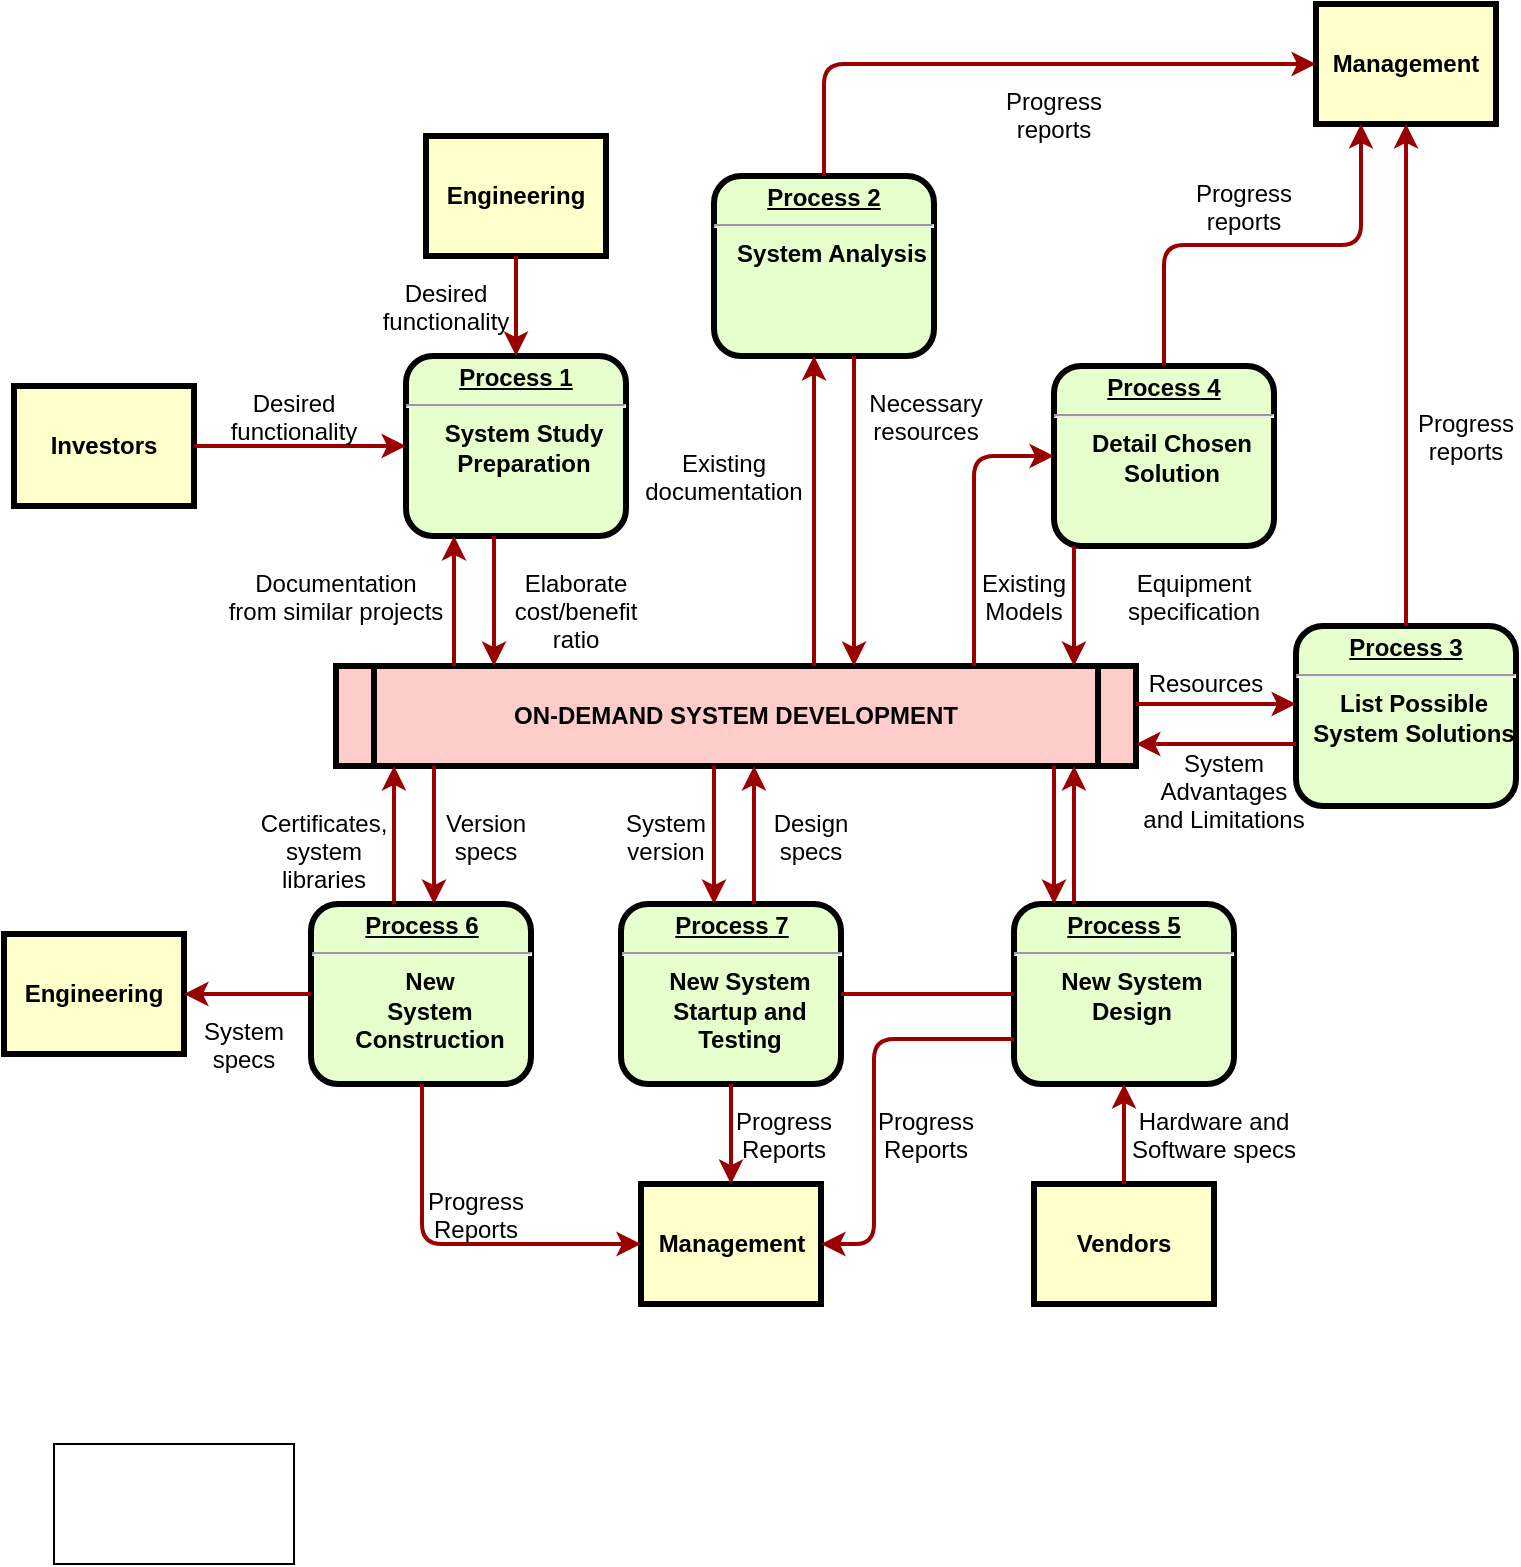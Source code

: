 <mxfile version="24.4.4" type="github">
  <diagram name="Page-1" id="c7558073-3199-34d8-9f00-42111426c3f3">
    <mxGraphModel dx="2026" dy="1119" grid="1" gridSize="10" guides="1" tooltips="1" connect="1" arrows="1" fold="1" page="1" pageScale="1" pageWidth="826" pageHeight="1169" background="none" math="0" shadow="0">
      <root>
        <mxCell id="0" />
        <mxCell id="1" parent="0" />
        <mxCell id="2" value="&lt;p style=&quot;margin: 0px; margin-top: 4px; text-align: center; text-decoration: underline;&quot;&gt;&lt;strong&gt;Process 1&lt;br /&gt;&lt;/strong&gt;&lt;/p&gt;&lt;hr /&gt;&lt;p style=&quot;margin: 0px; margin-left: 8px;&quot;&gt;System Study&lt;/p&gt;&lt;p style=&quot;margin: 0px; margin-left: 8px;&quot;&gt;Preparation&lt;/p&gt;" style="verticalAlign=middle;align=center;overflow=fill;fontSize=12;fontFamily=Helvetica;html=1;rounded=1;fontStyle=1;strokeWidth=3;fillColor=#E6FFCC" parent="1" vertex="1">
          <mxGeometry x="236" y="236" width="110" height="90" as="geometry" />
        </mxCell>
        <mxCell id="3" value="Engineering" style="whiteSpace=wrap;align=center;verticalAlign=middle;fontStyle=1;strokeWidth=3;fillColor=#FFFFCC" parent="1" vertex="1">
          <mxGeometry x="246" y="126" width="90" height="60" as="geometry" />
        </mxCell>
        <mxCell id="4" value="Investors" style="whiteSpace=wrap;align=center;verticalAlign=middle;fontStyle=1;strokeWidth=3;fillColor=#FFFFCC" parent="1" vertex="1">
          <mxGeometry x="40" y="251" width="90" height="60" as="geometry" />
        </mxCell>
        <mxCell id="5" value="ON-DEMAND SYSTEM DEVELOPMENT" style="shape=process;whiteSpace=wrap;align=center;verticalAlign=middle;size=0.048;fontStyle=1;strokeWidth=3;fillColor=#FFCCCC" parent="1" vertex="1">
          <mxGeometry x="201.0" y="391" width="400" height="50" as="geometry" />
        </mxCell>
        <mxCell id="6" value="&lt;p style=&quot;margin: 0px; margin-top: 4px; text-align: center; text-decoration: underline;&quot;&gt;&lt;strong&gt;Process 2&lt;br /&gt;&lt;/strong&gt;&lt;/p&gt;&lt;hr /&gt;&lt;p style=&quot;margin: 0px; margin-left: 8px;&quot;&gt;System Analysis&lt;/p&gt;" style="verticalAlign=middle;align=center;overflow=fill;fontSize=12;fontFamily=Helvetica;html=1;rounded=1;fontStyle=1;strokeWidth=3;fillColor=#E6FFCC" parent="1" vertex="1">
          <mxGeometry x="390" y="146" width="110" height="90" as="geometry" />
        </mxCell>
        <mxCell id="7" value="&lt;p style=&quot;margin: 0px; margin-top: 4px; text-align: center; text-decoration: underline;&quot;&gt;&lt;strong&gt;&lt;strong&gt;Process&lt;/strong&gt; 3&lt;br /&gt;&lt;/strong&gt;&lt;/p&gt;&lt;hr /&gt;&lt;p style=&quot;margin: 0px; margin-left: 8px;&quot;&gt;List Possible&lt;/p&gt;&lt;p style=&quot;margin: 0px; margin-left: 8px;&quot;&gt;System Solutions&lt;/p&gt;" style="verticalAlign=middle;align=center;overflow=fill;fontSize=12;fontFamily=Helvetica;html=1;rounded=1;fontStyle=1;strokeWidth=3;fillColor=#E6FFCC" parent="1" vertex="1">
          <mxGeometry x="681" y="371" width="110" height="90" as="geometry" />
        </mxCell>
        <mxCell id="8" value="&lt;p style=&quot;margin: 0px; margin-top: 4px; text-align: center; text-decoration: underline;&quot;&gt;&lt;strong&gt;&lt;strong&gt;Process&lt;/strong&gt; 4&lt;br /&gt;&lt;/strong&gt;&lt;/p&gt;&lt;hr /&gt;&lt;p style=&quot;margin: 0px; margin-left: 8px;&quot;&gt;Detail Chosen&lt;/p&gt;&lt;p style=&quot;margin: 0px; margin-left: 8px;&quot;&gt;Solution&lt;/p&gt;" style="verticalAlign=middle;align=center;overflow=fill;fontSize=12;fontFamily=Helvetica;html=1;rounded=1;fontStyle=1;strokeWidth=3;fillColor=#E6FFCC" parent="1" vertex="1">
          <mxGeometry x="560" y="241" width="110" height="90" as="geometry" />
        </mxCell>
        <mxCell id="9" value="&lt;p style=&quot;margin: 0px; margin-top: 4px; text-align: center; text-decoration: underline;&quot;&gt;&lt;strong&gt;&lt;strong&gt;Process&lt;/strong&gt; 5&lt;br /&gt;&lt;/strong&gt;&lt;/p&gt;&lt;hr /&gt;&lt;p style=&quot;margin: 0px; margin-left: 8px;&quot;&gt;New System&lt;/p&gt;&lt;p style=&quot;margin: 0px; margin-left: 8px;&quot;&gt;Design&lt;/p&gt;" style="verticalAlign=middle;align=center;overflow=fill;fontSize=12;fontFamily=Helvetica;html=1;rounded=1;fontStyle=1;strokeWidth=3;fillColor=#E6FFCC" parent="1" vertex="1">
          <mxGeometry x="540" y="510" width="110" height="90" as="geometry" />
        </mxCell>
        <mxCell id="10" value="&lt;p style=&quot;margin: 0px; margin-top: 4px; text-align: center; text-decoration: underline;&quot;&gt;&lt;strong&gt;&lt;strong&gt;Process&lt;/strong&gt; 6&lt;br /&gt;&lt;/strong&gt;&lt;/p&gt;&lt;hr /&gt;&lt;p style=&quot;margin: 0px; margin-left: 8px;&quot;&gt;New&lt;/p&gt;&lt;p style=&quot;margin: 0px; margin-left: 8px;&quot;&gt;System&lt;/p&gt;&lt;p style=&quot;margin: 0px; margin-left: 8px;&quot;&gt;Construction&lt;/p&gt;" style="verticalAlign=middle;align=center;overflow=fill;fontSize=12;fontFamily=Helvetica;html=1;rounded=1;fontStyle=1;strokeWidth=3;fillColor=#E6FFCC" parent="1" vertex="1">
          <mxGeometry x="188.5" y="510" width="110" height="90" as="geometry" />
        </mxCell>
        <mxCell id="12" value="Management" style="whiteSpace=wrap;align=center;verticalAlign=middle;fontStyle=1;strokeWidth=3;fillColor=#FFFFCC" parent="1" vertex="1">
          <mxGeometry x="691" y="60.0" width="90" height="60" as="geometry" />
        </mxCell>
        <mxCell id="13" value="Management" style="whiteSpace=wrap;align=center;verticalAlign=middle;fontStyle=1;strokeWidth=3;fillColor=#FFFFCC" parent="1" vertex="1">
          <mxGeometry x="353.5" y="650" width="90" height="60" as="geometry" />
        </mxCell>
        <mxCell id="14" value="Engineering" style="whiteSpace=wrap;align=center;verticalAlign=middle;fontStyle=1;strokeWidth=3;fillColor=#FFFFCC" parent="1" vertex="1">
          <mxGeometry x="35.0" y="525.0" width="90" height="60" as="geometry" />
        </mxCell>
        <mxCell id="15" value="Vendors" style="whiteSpace=wrap;align=center;verticalAlign=middle;fontStyle=1;strokeWidth=3;fillColor=#FFFFCC" parent="1" vertex="1">
          <mxGeometry x="550.0" y="650" width="90" height="60" as="geometry" />
        </mxCell>
        <mxCell id="36" value="" style="edgeStyle=none;noEdgeStyle=1;strokeColor=#990000;strokeWidth=2" parent="1" source="3" target="2" edge="1">
          <mxGeometry width="100" height="100" relative="1" as="geometry">
            <mxPoint x="20" y="250" as="sourcePoint" />
            <mxPoint x="120" y="150" as="targetPoint" />
          </mxGeometry>
        </mxCell>
        <mxCell id="37" value="" style="edgeStyle=none;noEdgeStyle=1;strokeColor=#990000;strokeWidth=2" parent="1" source="4" target="2" edge="1">
          <mxGeometry width="100" height="100" relative="1" as="geometry">
            <mxPoint x="280" y="190" as="sourcePoint" />
            <mxPoint x="380" y="90" as="targetPoint" />
          </mxGeometry>
        </mxCell>
        <mxCell id="11" value="&lt;p style=&quot;margin: 0px; margin-top: 4px; text-align: center; text-decoration: underline;&quot;&gt;&lt;strong&gt;&lt;strong&gt;Process&lt;/strong&gt; 7&lt;br /&gt;&lt;/strong&gt;&lt;/p&gt;&lt;hr /&gt;&lt;p style=&quot;margin: 0px; margin-left: 8px;&quot;&gt;New System&lt;/p&gt;&lt;p style=&quot;margin: 0px; margin-left: 8px;&quot;&gt;Startup and&lt;/p&gt;&lt;p style=&quot;margin: 0px; margin-left: 8px;&quot;&gt;Testing&lt;/p&gt;" style="verticalAlign=middle;align=center;overflow=fill;fontSize=12;fontFamily=Helvetica;html=1;rounded=1;fontStyle=1;strokeWidth=3;fillColor=#E6FFCC" parent="1" vertex="1">
          <mxGeometry x="343.5" y="510" width="110" height="90" as="geometry" />
        </mxCell>
        <mxCell id="51" value="" style="endArrow=none;noEdgeStyle=1;strokeColor=#990000;strokeWidth=2" parent="1" source="9" target="11" edge="1">
          <mxGeometry relative="1" as="geometry">
            <mxPoint x="205.008" y="481" as="sourcePoint" />
            <mxPoint x="400.328" y="650" as="targetPoint" />
          </mxGeometry>
        </mxCell>
        <mxCell id="52" value="Desired &#xa;functionality" style="text;spacingTop=-5;align=center" parent="1" vertex="1">
          <mxGeometry x="165" y="251" width="30" height="20" as="geometry" />
        </mxCell>
        <mxCell id="53" value="Desired &#xa;functionality" style="text;spacingTop=-5;align=center" parent="1" vertex="1">
          <mxGeometry x="241" y="196" width="30" height="20" as="geometry" />
        </mxCell>
        <mxCell id="54" value="Documentation&#xa;from similar projects" style="text;spacingTop=-5;align=center" parent="1" vertex="1">
          <mxGeometry x="186" y="341" width="30" height="20" as="geometry" />
        </mxCell>
        <mxCell id="55" value="" style="edgeStyle=elbowEdgeStyle;elbow=horizontal;strokeColor=#990000;strokeWidth=2" parent="1" source="5" target="2" edge="1">
          <mxGeometry width="100" height="100" relative="1" as="geometry">
            <mxPoint x="50" y="530" as="sourcePoint" />
            <mxPoint x="150" y="430" as="targetPoint" />
            <Array as="points">
              <mxPoint x="260" y="370" />
            </Array>
          </mxGeometry>
        </mxCell>
        <mxCell id="56" value="" style="edgeStyle=elbowEdgeStyle;elbow=horizontal;strokeColor=#990000;strokeWidth=2" parent="1" source="2" target="5" edge="1">
          <mxGeometry width="100" height="100" relative="1" as="geometry">
            <mxPoint x="50" y="500" as="sourcePoint" />
            <mxPoint x="150" y="400" as="targetPoint" />
            <Array as="points">
              <mxPoint x="280" y="360" />
            </Array>
          </mxGeometry>
        </mxCell>
        <mxCell id="57" value="Elaborate&#xa;cost/benefit&#xa;ratio" style="text;spacingTop=-5;align=center" parent="1" vertex="1">
          <mxGeometry x="306" y="341" width="30" height="20" as="geometry" />
        </mxCell>
        <mxCell id="58" value="" style="edgeStyle=elbowEdgeStyle;elbow=horizontal;strokeColor=#990000;strokeWidth=2" parent="1" source="5" target="6" edge="1">
          <mxGeometry width="100" height="100" relative="1" as="geometry">
            <mxPoint x="380" y="370" as="sourcePoint" />
            <mxPoint x="480" y="270" as="targetPoint" />
            <Array as="points">
              <mxPoint x="440" y="310" />
            </Array>
          </mxGeometry>
        </mxCell>
        <mxCell id="59" value="" style="edgeStyle=elbowEdgeStyle;elbow=horizontal;strokeColor=#990000;strokeWidth=2" parent="1" source="6" target="5" edge="1">
          <mxGeometry width="100" height="100" relative="1" as="geometry">
            <mxPoint x="350" y="370" as="sourcePoint" />
            <mxPoint x="450" y="270" as="targetPoint" />
            <Array as="points">
              <mxPoint x="460" y="320" />
            </Array>
          </mxGeometry>
        </mxCell>
        <mxCell id="60" value="Existing&#xa;documentation" style="text;spacingTop=-5;align=center" parent="1" vertex="1">
          <mxGeometry x="380.0" y="281.0" width="30" height="20" as="geometry" />
        </mxCell>
        <mxCell id="61" value="Necessary&#xa;resources" style="text;spacingTop=-5;align=center" parent="1" vertex="1">
          <mxGeometry x="481.0" y="251.0" width="30" height="20" as="geometry" />
        </mxCell>
        <mxCell id="62" value="Progress&#xa;reports" style="text;spacingTop=-5;align=center" parent="1" vertex="1">
          <mxGeometry x="545.0" y="100.0" width="30" height="20" as="geometry" />
        </mxCell>
        <mxCell id="63" value="Progress&#xa;reports" style="text;spacingTop=-5;align=center" parent="1" vertex="1">
          <mxGeometry x="640" y="146.0" width="30" height="20" as="geometry" />
        </mxCell>
        <mxCell id="64" value="Progress&#xa;reports" style="text;spacingTop=-5;align=center" parent="1" vertex="1">
          <mxGeometry x="751.0" y="261.0" width="30" height="20" as="geometry" />
        </mxCell>
        <mxCell id="65" value="" style="edgeStyle=elbowEdgeStyle;elbow=horizontal;strokeColor=#990000;strokeWidth=2" parent="1" source="6" target="12" edge="1">
          <mxGeometry width="100" height="100" relative="1" as="geometry">
            <mxPoint x="260" y="180.0" as="sourcePoint" />
            <mxPoint x="360" y="80.0" as="targetPoint" />
            <Array as="points">
              <mxPoint x="445" y="140" />
            </Array>
          </mxGeometry>
        </mxCell>
        <mxCell id="66" value="" style="edgeStyle=elbowEdgeStyle;elbow=vertical;entryX=0.25;entryY=1;strokeColor=#990000;strokeWidth=2" parent="1" source="8" target="12" edge="1">
          <mxGeometry width="100" height="100" relative="1" as="geometry">
            <mxPoint x="530" y="250" as="sourcePoint" />
            <mxPoint x="630" y="150" as="targetPoint" />
          </mxGeometry>
        </mxCell>
        <mxCell id="67" value="" style="edgeStyle=elbowEdgeStyle;elbow=horizontal;strokeColor=#990000;strokeWidth=2" parent="1" source="7" target="12" edge="1">
          <mxGeometry width="100" height="100" relative="1" as="geometry">
            <mxPoint x="660.0" y="360" as="sourcePoint" />
            <mxPoint x="760.0" y="260" as="targetPoint" />
          </mxGeometry>
        </mxCell>
        <mxCell id="68" value="" style="edgeStyle=elbowEdgeStyle;elbow=horizontal;strokeColor=#990000;strokeWidth=2" parent="1" source="8" target="5" edge="1">
          <mxGeometry width="100" height="100" relative="1" as="geometry">
            <mxPoint x="570" y="380" as="sourcePoint" />
            <mxPoint x="510" y="250" as="targetPoint" />
            <Array as="points">
              <mxPoint x="570" y="360" />
            </Array>
          </mxGeometry>
        </mxCell>
        <mxCell id="69" value="" style="edgeStyle=segmentEdgeStyle;strokeColor=#990000;strokeWidth=2" parent="1" source="5" target="8" edge="1">
          <mxGeometry width="100" height="100" relative="1" as="geometry">
            <mxPoint x="340" y="360" as="sourcePoint" />
            <mxPoint x="440" y="260" as="targetPoint" />
            <Array as="points">
              <mxPoint x="520" y="286" />
            </Array>
          </mxGeometry>
        </mxCell>
        <mxCell id="70" value="Existing&#xa;Models" style="text;spacingTop=-5;align=center" parent="1" vertex="1">
          <mxGeometry x="530.0" y="341.0" width="30" height="20" as="geometry" />
        </mxCell>
        <mxCell id="71" value="Equipment&#xa;specification" style="text;spacingTop=-5;align=center" parent="1" vertex="1">
          <mxGeometry x="615" y="341" width="30" height="20" as="geometry" />
        </mxCell>
        <mxCell id="72" value="" style="edgeStyle=elbowEdgeStyle;elbow=vertical;strokeColor=#990000;strokeWidth=2" parent="1" source="5" target="7" edge="1">
          <mxGeometry width="100" height="100" relative="1" as="geometry">
            <mxPoint x="500" y="500" as="sourcePoint" />
            <mxPoint x="600" y="400" as="targetPoint" />
            <Array as="points">
              <mxPoint x="650" y="410" />
            </Array>
          </mxGeometry>
        </mxCell>
        <mxCell id="73" value="" style="edgeStyle=elbowEdgeStyle;elbow=vertical;strokeColor=#990000;strokeWidth=2" parent="1" source="7" target="5" edge="1">
          <mxGeometry width="100" height="100" relative="1" as="geometry">
            <mxPoint x="460" y="500" as="sourcePoint" />
            <mxPoint x="560" y="400" as="targetPoint" />
            <Array as="points">
              <mxPoint x="650" y="430" />
            </Array>
          </mxGeometry>
        </mxCell>
        <mxCell id="74" value="Resources" style="text;spacingTop=-5;align=center" parent="1" vertex="1">
          <mxGeometry x="621" y="391.0" width="30" height="20" as="geometry" />
        </mxCell>
        <mxCell id="75" value="System &#xa;Advantages &#xa;and Limitations" style="text;spacingTop=-5;align=center" parent="1" vertex="1">
          <mxGeometry x="630" y="431.0" width="30" height="20" as="geometry" />
        </mxCell>
        <mxCell id="76" value="" style="edgeStyle=elbowEdgeStyle;elbow=horizontal;strokeColor=#990000;strokeWidth=2" parent="1" source="9" target="5" edge="1">
          <mxGeometry width="100" height="100" relative="1" as="geometry">
            <mxPoint x="420" y="580" as="sourcePoint" />
            <mxPoint x="520" y="480" as="targetPoint" />
            <Array as="points">
              <mxPoint x="570" y="470" />
            </Array>
          </mxGeometry>
        </mxCell>
        <mxCell id="77" value="" style="edgeStyle=elbowEdgeStyle;elbow=horizontal;strokeColor=#990000;strokeWidth=2" parent="1" source="5" target="9" edge="1">
          <mxGeometry width="100" height="100" relative="1" as="geometry">
            <mxPoint x="400" y="590" as="sourcePoint" />
            <mxPoint x="500" y="490" as="targetPoint" />
            <Array as="points">
              <mxPoint x="560" y="480" />
            </Array>
          </mxGeometry>
        </mxCell>
        <mxCell id="78" value="" style="edgeStyle=elbowEdgeStyle;elbow=horizontal;strokeColor=#990000;strokeWidth=2" parent="1" source="15" target="9" edge="1">
          <mxGeometry width="100" height="100" relative="1" as="geometry">
            <mxPoint x="430" y="700" as="sourcePoint" />
            <mxPoint x="530" y="600" as="targetPoint" />
          </mxGeometry>
        </mxCell>
        <mxCell id="79" value="Hardware and&#xa;Software specs" style="text;spacingTop=-5;align=center" parent="1" vertex="1">
          <mxGeometry x="625" y="610" width="30" height="20" as="geometry" />
        </mxCell>
        <mxCell id="81" value="" style="edgeStyle=elbowEdgeStyle;elbow=horizontal;exitX=0;exitY=0.75;strokeColor=#990000;strokeWidth=2" parent="1" source="9" target="13" edge="1">
          <mxGeometry width="100" height="100" relative="1" as="geometry">
            <mxPoint x="420" y="730" as="sourcePoint" />
            <mxPoint x="520" y="630" as="targetPoint" />
            <Array as="points">
              <mxPoint x="470" y="630" />
            </Array>
          </mxGeometry>
        </mxCell>
        <mxCell id="82" value="Progress&#xa;Reports" style="text;spacingTop=-5;align=center" parent="1" vertex="1">
          <mxGeometry x="481.0" y="610.0" width="30" height="20" as="geometry" />
        </mxCell>
        <mxCell id="83" value="" style="edgeStyle=elbowEdgeStyle;elbow=horizontal;strokeColor=#990000;strokeWidth=2" parent="1" source="11" target="13" edge="1">
          <mxGeometry width="100" height="100" relative="1" as="geometry">
            <mxPoint x="200" y="660.0" as="sourcePoint" />
            <mxPoint x="230.0" y="650" as="targetPoint" />
          </mxGeometry>
        </mxCell>
        <mxCell id="84" value="Progress&#xa;Reports" style="text;spacingTop=-5;align=center" parent="1" vertex="1">
          <mxGeometry x="410.0" y="610.0" width="30" height="20" as="geometry" />
        </mxCell>
        <mxCell id="85" value="" style="edgeStyle=elbowEdgeStyle;elbow=horizontal;strokeColor=#990000;strokeWidth=2" parent="1" source="10" target="13" edge="1">
          <mxGeometry width="100" height="100" relative="1" as="geometry">
            <mxPoint x="130.0" y="740" as="sourcePoint" />
            <mxPoint x="230.0" y="640" as="targetPoint" />
            <Array as="points">
              <mxPoint x="244" y="630" />
            </Array>
          </mxGeometry>
        </mxCell>
        <mxCell id="86" value="Progress&#xa;Reports" style="text;spacingTop=-5;align=center" parent="1" vertex="1">
          <mxGeometry x="256.0" y="650.0" width="30" height="20" as="geometry" />
        </mxCell>
        <mxCell id="87" value="" style="edgeStyle=elbowEdgeStyle;elbow=vertical;strokeColor=#990000;strokeWidth=2" parent="1" source="10" target="14" edge="1">
          <mxGeometry width="100" height="100" relative="1" as="geometry">
            <mxPoint x="70" y="740" as="sourcePoint" />
            <mxPoint x="170" y="640" as="targetPoint" />
          </mxGeometry>
        </mxCell>
        <mxCell id="88" value="" style="edgeStyle=elbowEdgeStyle;elbow=horizontal;strokeColor=#990000;strokeWidth=2" parent="1" source="5" target="11" edge="1">
          <mxGeometry width="100" height="100" relative="1" as="geometry">
            <mxPoint x="50" y="500" as="sourcePoint" />
            <mxPoint x="150" y="400" as="targetPoint" />
            <Array as="points">
              <mxPoint x="390" y="470" />
            </Array>
          </mxGeometry>
        </mxCell>
        <mxCell id="89" value="" style="edgeStyle=elbowEdgeStyle;elbow=horizontal;strokeColor=#990000;strokeWidth=2" parent="1" source="11" target="5" edge="1">
          <mxGeometry width="100" height="100" relative="1" as="geometry">
            <mxPoint x="60.0" y="510" as="sourcePoint" />
            <mxPoint x="160.0" y="410" as="targetPoint" />
            <Array as="points">
              <mxPoint x="410" y="470" />
            </Array>
          </mxGeometry>
        </mxCell>
        <mxCell id="90" value="Version&#xa;specs" style="text;spacingTop=-5;align=center" parent="1" vertex="1">
          <mxGeometry x="261" y="461" width="30" height="20" as="geometry" />
        </mxCell>
        <mxCell id="91" value="Certificates,&#xa;system&#xa;libraries" style="text;spacingTop=-5;align=center" parent="1" vertex="1">
          <mxGeometry x="180" y="461.0" width="30" height="20" as="geometry" />
        </mxCell>
        <mxCell id="92" value="" style="edgeStyle=elbowEdgeStyle;elbow=horizontal;strokeColor=#990000;strokeWidth=2" parent="1" source="5" target="10" edge="1">
          <mxGeometry width="100" height="100" relative="1" as="geometry">
            <mxPoint x="30.0" y="500" as="sourcePoint" />
            <mxPoint x="130.0" y="400" as="targetPoint" />
            <Array as="points">
              <mxPoint x="250" y="470" />
            </Array>
          </mxGeometry>
        </mxCell>
        <mxCell id="93" value="" style="edgeStyle=elbowEdgeStyle;elbow=horizontal;strokeColor=#990000;strokeWidth=2" parent="1" source="10" target="5" edge="1">
          <mxGeometry width="100" height="100" relative="1" as="geometry">
            <mxPoint x="40" y="510" as="sourcePoint" />
            <mxPoint x="140" y="410" as="targetPoint" />
            <Array as="points">
              <mxPoint x="230" y="470" />
            </Array>
          </mxGeometry>
        </mxCell>
        <mxCell id="94" value="System&#xa;specs" style="text;spacingTop=-5;align=center" parent="1" vertex="1">
          <mxGeometry x="140.0" y="565.0" width="30" height="20" as="geometry" />
        </mxCell>
        <mxCell id="95" value="Design&#xa;specs" style="text;spacingTop=-5;align=center" parent="1" vertex="1">
          <mxGeometry x="423.5" y="461.0" width="30" height="20" as="geometry" />
        </mxCell>
        <mxCell id="96" value="System&#xa;version" style="text;spacingTop=-5;align=center" parent="1" vertex="1">
          <mxGeometry x="351.0" y="461" width="30" height="20" as="geometry" />
        </mxCell>
        <mxCell id="lkWcM9jScJFV_Ebxl3Er-96" value="" style="rounded=0;whiteSpace=wrap;html=1;" vertex="1" parent="1">
          <mxGeometry x="60" y="780" width="120" height="60" as="geometry" />
        </mxCell>
      </root>
    </mxGraphModel>
  </diagram>
</mxfile>
